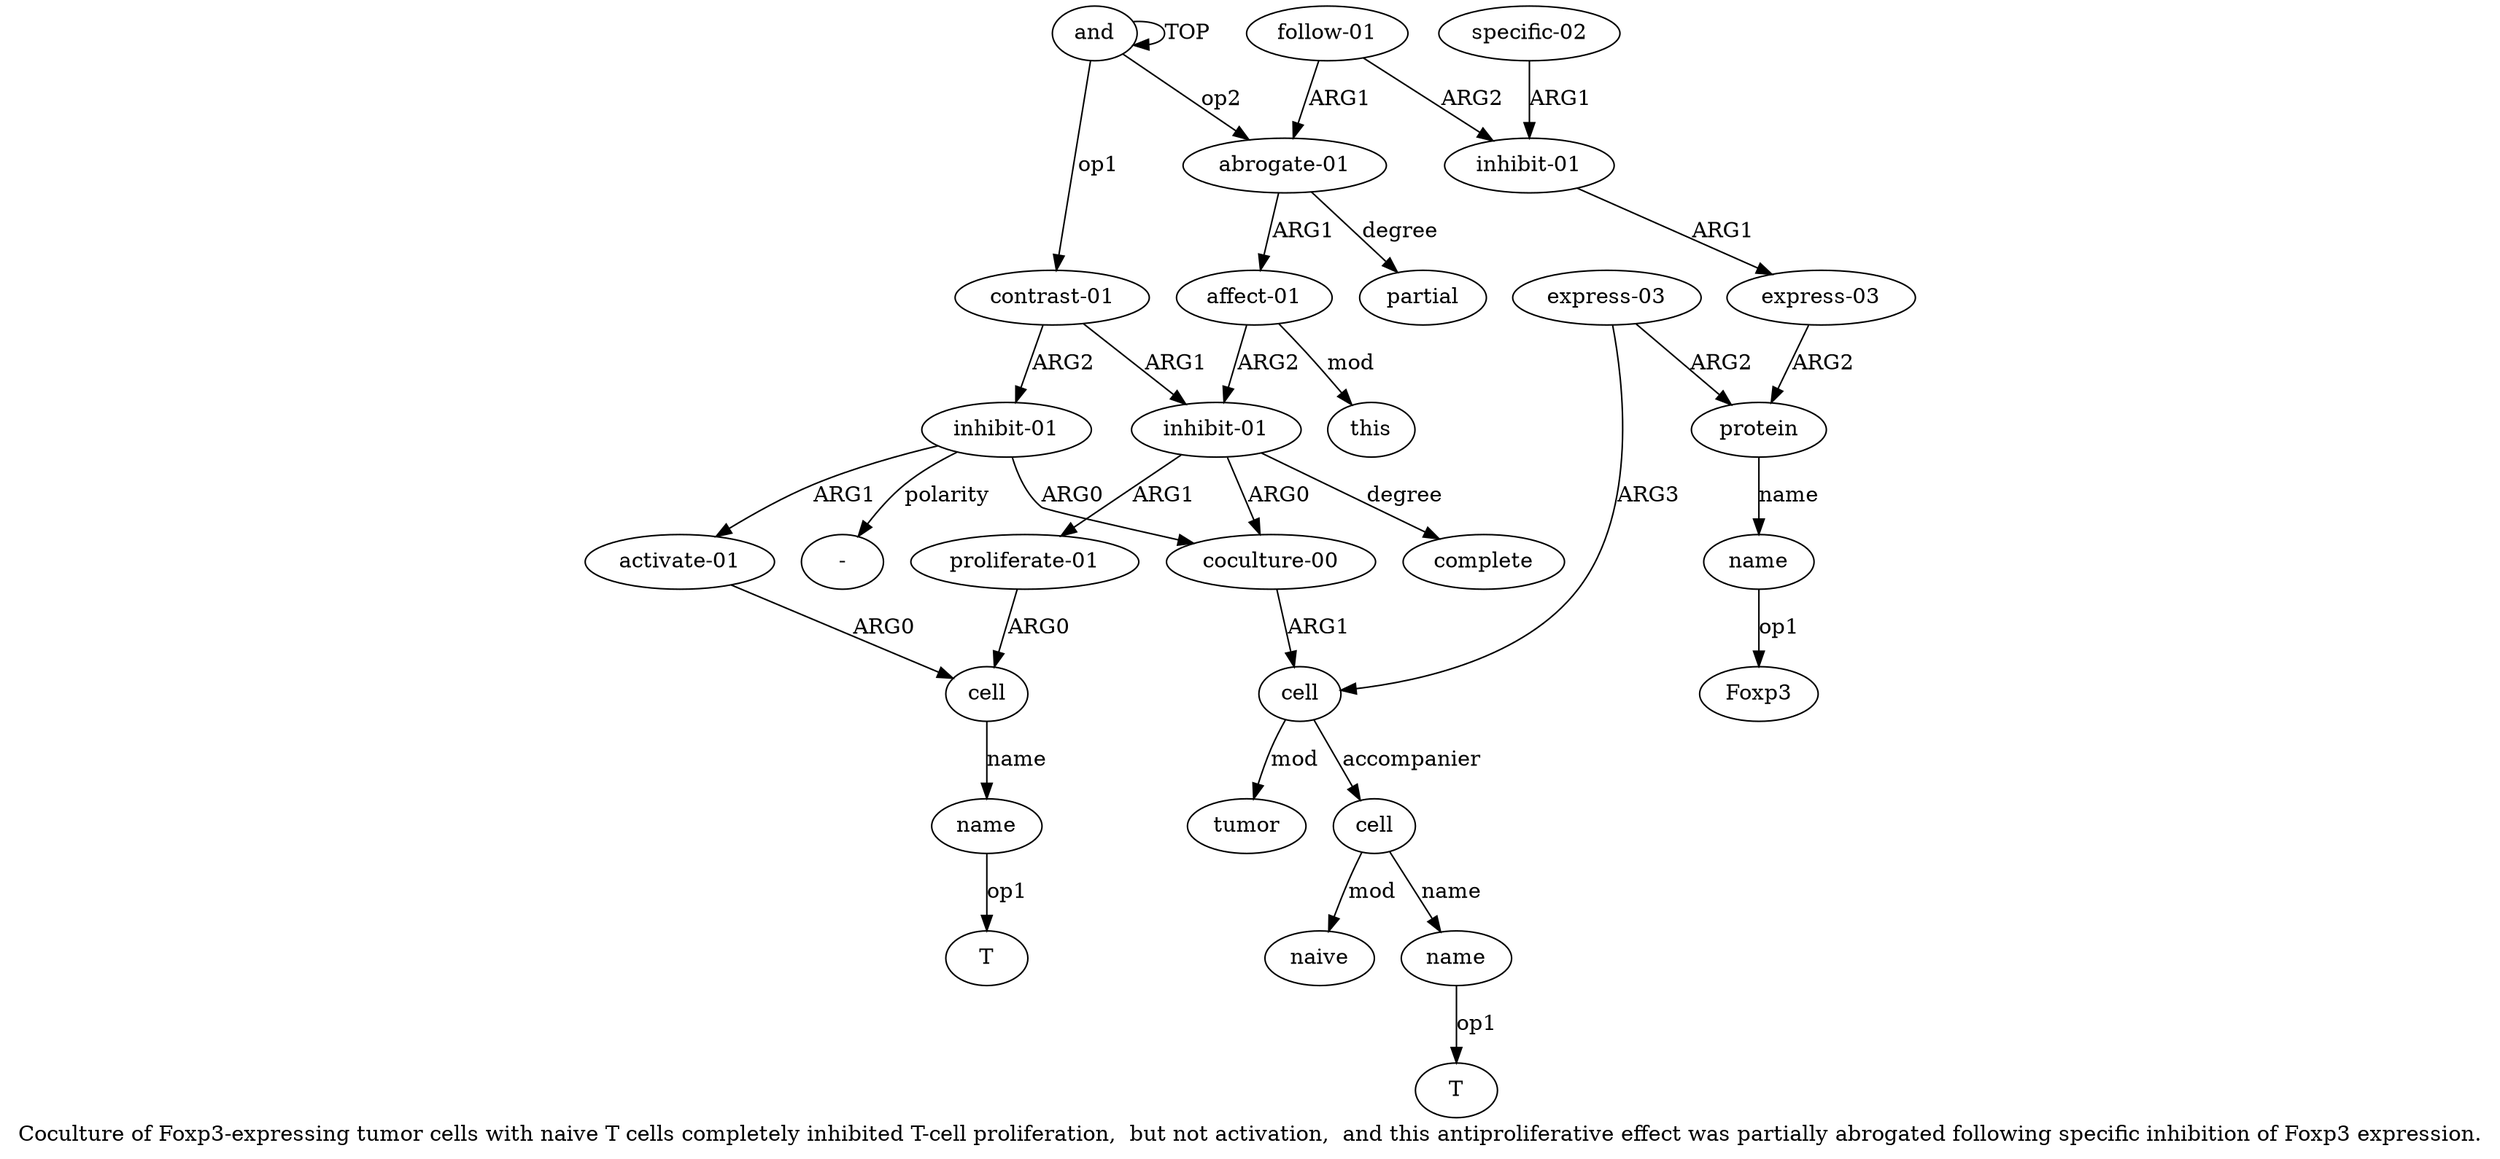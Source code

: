 digraph  {
	graph [label="Coculture of Foxp3-expressing tumor cells with naive T cells completely inhibited T-cell proliferation,  but not activation,  and \
this antiproliferative effect was partially abrogated following specific inhibition of Foxp3 expression."];
	node [label="\N"];
	a20	 [color=black,
		gold_ind=20,
		gold_label=this,
		label=this,
		test_ind=20,
		test_label=this];
	a21	 [color=black,
		gold_ind=21,
		gold_label=partial,
		label=partial,
		test_ind=21,
		test_label=partial];
	a22	 [color=black,
		gold_ind=22,
		gold_label="follow-01",
		label="follow-01",
		test_ind=22,
		test_label="follow-01"];
	a23	 [color=black,
		gold_ind=23,
		gold_label="inhibit-01",
		label="inhibit-01",
		test_ind=23,
		test_label="inhibit-01"];
	a22 -> a23 [key=0,
	color=black,
	gold_label=ARG2,
	label=ARG2,
	test_label=ARG2];
a18 [color=black,
	gold_ind=18,
	gold_label="abrogate-01",
	label="abrogate-01",
	test_ind=18,
	test_label="abrogate-01"];
a22 -> a18 [key=0,
color=black,
gold_label=ARG1,
label=ARG1,
test_label=ARG1];
a24 [color=black,
gold_ind=24,
gold_label="express-03",
label="express-03",
test_ind=24,
test_label="express-03"];
a23 -> a24 [key=0,
color=black,
gold_label=ARG1,
label=ARG1,
test_label=ARG1];
a7 [color=black,
gold_ind=7,
gold_label=protein,
label=protein,
test_ind=7,
test_label=protein];
a24 -> a7 [key=0,
color=black,
gold_label=ARG2,
label=ARG2,
test_label=ARG2];
a25 [color=black,
gold_ind=25,
gold_label="specific-02",
label="specific-02",
test_ind=25,
test_label="specific-02"];
a25 -> a23 [key=0,
color=black,
gold_label=ARG1,
label=ARG1,
test_label=ARG1];
"a10 T" [color=black,
gold_ind=-1,
gold_label=T,
label=T,
test_ind=-1,
test_label=T];
"a16 -" [color=black,
gold_ind=-1,
gold_label="-",
label="-",
test_ind=-1,
test_label="-"];
"a8 Foxp3" [color=black,
gold_ind=-1,
gold_label=Foxp3,
label=Foxp3,
test_ind=-1,
test_label=Foxp3];
a15 [color=black,
gold_ind=15,
gold_label=complete,
label=complete,
test_ind=15,
test_label=complete];
a14 [color=black,
gold_ind=14,
gold_label=name,
label=name,
test_ind=14,
test_label=name];
"a14 T" [color=black,
gold_ind=-1,
gold_label=T,
label=T,
test_ind=-1,
test_label=T];
a14 -> "a14 T" [key=0,
color=black,
gold_label=op1,
label=op1,
test_label=op1];
a17 [color=black,
gold_ind=17,
gold_label="activate-01",
label="activate-01",
test_ind=17,
test_label="activate-01"];
a13 [color=black,
gold_ind=13,
gold_label=cell,
label=cell,
test_ind=13,
test_label=cell];
a17 -> a13 [key=0,
color=black,
gold_label=ARG0,
label=ARG0,
test_label=ARG0];
a16 [color=black,
gold_ind=16,
gold_label="inhibit-01",
label="inhibit-01",
test_ind=16,
test_label="inhibit-01"];
a16 -> "a16 -" [key=0,
color=black,
gold_label=polarity,
label=polarity,
test_label=polarity];
a16 -> a17 [key=0,
color=black,
gold_label=ARG1,
label=ARG1,
test_label=ARG1];
a3 [color=black,
gold_ind=3,
gold_label="coculture-00",
label="coculture-00",
test_ind=3,
test_label="coculture-00"];
a16 -> a3 [key=0,
color=black,
gold_label=ARG0,
label=ARG0,
test_label=ARG0];
a11 [color=black,
gold_ind=11,
gold_label=naive,
label=naive,
test_ind=11,
test_label=naive];
a10 [color=black,
gold_ind=10,
gold_label=name,
label=name,
test_ind=10,
test_label=name];
a10 -> "a10 T" [key=0,
color=black,
gold_label=op1,
label=op1,
test_label=op1];
a13 -> a14 [key=0,
color=black,
gold_label=name,
label=name,
test_label=name];
a12 [color=black,
gold_ind=12,
gold_label="proliferate-01",
label="proliferate-01",
test_ind=12,
test_label="proliferate-01"];
a12 -> a13 [key=0,
color=black,
gold_label=ARG0,
label=ARG0,
test_label=ARG0];
a19 [color=black,
gold_ind=19,
gold_label="affect-01",
label="affect-01",
test_ind=19,
test_label="affect-01"];
a19 -> a20 [key=0,
color=black,
gold_label=mod,
label=mod,
test_label=mod];
a2 [color=black,
gold_ind=2,
gold_label="inhibit-01",
label="inhibit-01",
test_ind=2,
test_label="inhibit-01"];
a19 -> a2 [key=0,
color=black,
gold_label=ARG2,
label=ARG2,
test_label=ARG2];
a18 -> a21 [key=0,
color=black,
gold_label=degree,
label=degree,
test_label=degree];
a18 -> a19 [key=0,
color=black,
gold_label=ARG1,
label=ARG1,
test_label=ARG1];
a1 [color=black,
gold_ind=1,
gold_label="contrast-01",
label="contrast-01",
test_ind=1,
test_label="contrast-01"];
a1 -> a16 [key=0,
color=black,
gold_label=ARG2,
label=ARG2,
test_label=ARG2];
a1 -> a2 [key=0,
color=black,
gold_label=ARG1,
label=ARG1,
test_label=ARG1];
a0 [color=black,
gold_ind=0,
gold_label=and,
label=and,
test_ind=0,
test_label=and];
a0 -> a18 [key=0,
color=black,
gold_label=op2,
label=op2,
test_label=op2];
a0 -> a1 [key=0,
color=black,
gold_label=op1,
label=op1,
test_label=op1];
a0 -> a0 [key=0,
color=black,
gold_label=TOP,
label=TOP,
test_label=TOP];
a4 [color=black,
gold_ind=4,
gold_label=cell,
label=cell,
test_ind=4,
test_label=cell];
a3 -> a4 [key=0,
color=black,
gold_label=ARG1,
label=ARG1,
test_label=ARG1];
a2 -> a15 [key=0,
color=black,
gold_label=degree,
label=degree,
test_label=degree];
a2 -> a12 [key=0,
color=black,
gold_label=ARG1,
label=ARG1,
test_label=ARG1];
a2 -> a3 [key=0,
color=black,
gold_label=ARG0,
label=ARG0,
test_label=ARG0];
a5 [color=black,
gold_ind=5,
gold_label=tumor,
label=tumor,
test_ind=5,
test_label=tumor];
a4 -> a5 [key=0,
color=black,
gold_label=mod,
label=mod,
test_label=mod];
a9 [color=black,
gold_ind=9,
gold_label=cell,
label=cell,
test_ind=9,
test_label=cell];
a4 -> a9 [key=0,
color=black,
gold_label=accompanier,
label=accompanier,
test_label=accompanier];
a8 [color=black,
gold_ind=8,
gold_label=name,
label=name,
test_ind=8,
test_label=name];
a7 -> a8 [key=0,
color=black,
gold_label=name,
label=name,
test_label=name];
a6 [color=black,
gold_ind=6,
gold_label="express-03",
label="express-03",
test_ind=6,
test_label="express-03"];
a6 -> a4 [key=0,
color=black,
gold_label=ARG3,
label=ARG3,
test_label=ARG3];
a6 -> a7 [key=0,
color=black,
gold_label=ARG2,
label=ARG2,
test_label=ARG2];
a9 -> a11 [key=0,
color=black,
gold_label=mod,
label=mod,
test_label=mod];
a9 -> a10 [key=0,
color=black,
gold_label=name,
label=name,
test_label=name];
a8 -> "a8 Foxp3" [key=0,
color=black,
gold_label=op1,
label=op1,
test_label=op1];
}
